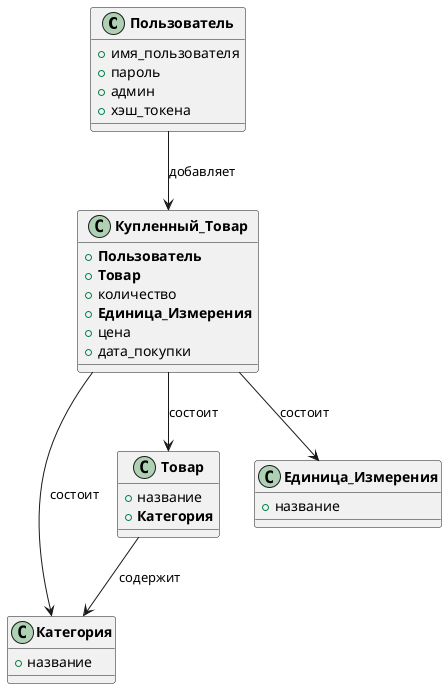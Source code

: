 @startuml diagramm_classes







class "<B>Пользователь</B>" as Пользователь {
  + имя_пользователя
  + пароль
  + админ
  + хэш_токена
  
}

class "<B>Категория</B>" as Категория {
  + название
}

class "<B>Товар</B>" as Товар {
  + название
  + **Категория**
}

class "<B>Единица_Измерения</B>" as Единица_Измерения {
    + название
}

class "<B>Купленный_Товар</B>" as Купленный_Товар {
  + **Пользователь**
  + **Товар**
  + количество
  + **Единица_Измерения**
  + цена
  + дата_покупки
}

Пользователь --> Купленный_Товар: добавляет
Товар --> Категория : содержит
Купленный_Товар --> Товар : состоит
Купленный_Товар --> Категория : состоит
Купленный_Товар --> Единица_Измерения : состоит

@enduml
